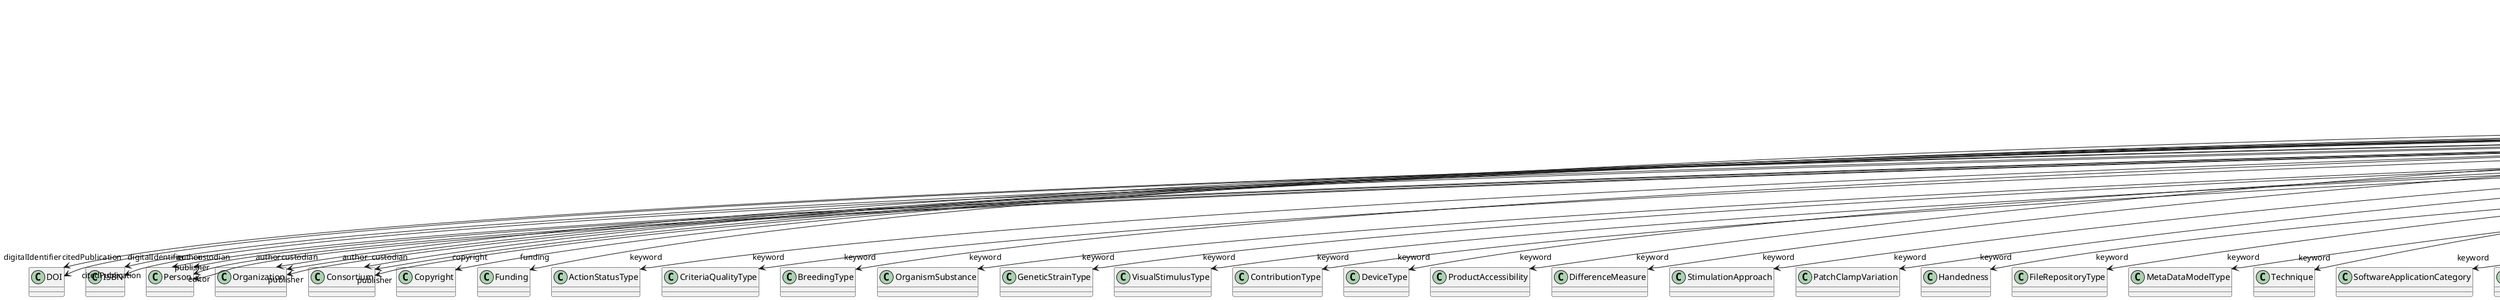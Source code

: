 @startuml
class Book {
+digitalIdentifier
+abstract
+author
+citedPublication
+copyright
+creationDate
+custodian
+editor
+funding
+IRI
+keyword
+license
+modificationDate
+name
+publicationDate
+publisher
+versionIdentifier

}
Book -d-> "digitalIdentifier" DOI
Book -d-> "digitalIdentifier" ISBN
Book -d-> "author" Person
Book -d-> "author" Organization
Book -d-> "author" Consortium
Book -d-> "citedPublication" DOI
Book -d-> "citedPublication" ISBN
Book -d-> "copyright" Copyright
Book -d-> "custodian" Person
Book -d-> "custodian" Organization
Book -d-> "custodian" Consortium
Book -d-> "editor" Person
Book -d-> "funding" Funding
Book -d-> "keyword" ActionStatusType
Book -d-> "keyword" CriteriaQualityType
Book -d-> "keyword" BreedingType
Book -d-> "keyword" OrganismSubstance
Book -d-> "keyword" GeneticStrainType
Book -d-> "keyword" VisualStimulusType
Book -d-> "keyword" ContributionType
Book -d-> "keyword" DeviceType
Book -d-> "keyword" ProductAccessibility
Book -d-> "keyword" DifferenceMeasure
Book -d-> "keyword" StimulationApproach
Book -d-> "keyword" PatchClampVariation
Book -d-> "keyword" Handedness
Book -d-> "keyword" FileRepositoryType
Book -d-> "keyword" MetaDataModelType
Book -d-> "keyword" Technique
Book -d-> "keyword" SoftwareApplicationCategory
Book -d-> "keyword" AnatomicalIdentificationType
Book -d-> "keyword" OperatingSystem
Book -d-> "keyword" OperatingDevice
Book -d-> "keyword" AnatomicalPlane
Book -d-> "keyword" CranialWindowConstructionType
Book -d-> "keyword" BiologicalSex
Book -d-> "keyword" SoftwareFeature
Book -d-> "keyword" UnitOfMeasurement
Book -d-> "keyword" QualitativeOverlap
Book -d-> "keyword" Laterality
Book -d-> "keyword" Organ
Book -d-> "keyword" FileUsageRole
Book -d-> "keyword" AnatomicalAxesOrientation
Book -d-> "keyword" ElectricalStimulusType
Book -d-> "keyword" TactileStimulusType
Book -d-> "keyword" BiologicalOrder
Book -d-> "keyword" SetupType
Book -d-> "keyword" CellType
Book -d-> "keyword" DataType
Book -d-> "keyword" MolecularEntity
Book -d-> "keyword" ProgrammingLanguage
Book -d-> "keyword" ModelAbstractionLevel
Book -d-> "keyword" StimulationTechnique
Book -d-> "keyword" CellCultureType
Book -d-> "keyword" AuditoryStimulusType
Book -d-> "keyword" ModelScope
Book -d-> "keyword" GustatoryStimulusType
Book -d-> "keyword" TermSuggestion
Book -d-> "keyword" OrganismSystem
Book -d-> "keyword" Terminology
Book -d-> "keyword" LearningResourceType
Book -d-> "keyword" Language
Book -d-> "keyword" SubjectAttribute
Book -d-> "keyword" OpticalStimulusType
Book -d-> "keyword" Species
Book -d-> "keyword" Disease
Book -d-> "keyword" AnnotationType
Book -d-> "keyword" AnnotationCriteriaType
Book -d-> "keyword" AgeCategory
Book -d-> "keyword" TissueSampleAttribute
Book -d-> "keyword" UBERONParcellation
Book -d-> "keyword" AtlasType
Book -d-> "keyword" PreparationType
Book -d-> "keyword" MeasuredQuantity
Book -d-> "keyword" AnalysisTechnique
Book -d-> "keyword" SubcellularEntity
Book -d-> "keyword" EducationalLevel
Book -d-> "keyword" ChemicalMixtureType
Book -d-> "keyword" TissueSampleType
Book -d-> "keyword" Service
Book -d-> "keyword" ExperimentalApproach
Book -d-> "keyword" Colormap
Book -d-> "keyword" OlfactoryStimulusType
Book -d-> "keyword" CranialWindowReinforcementType
Book -d-> "keyword" TypeOfUncertainty
Book -d-> "keyword" EthicsAssessment
Book -d-> "keyword" FileBundleGrouping
Book -d-> "keyword" SemanticDataType
Book -d-> "keyword" DiseaseModel
Book -d-> "license" License
Book -d-> "publisher" Person
Book -d-> "publisher" Organization
Book -d-> "publisher" Consortium

@enduml